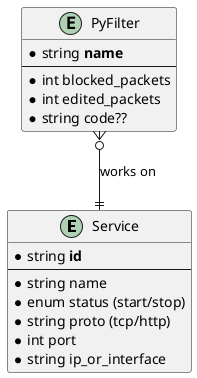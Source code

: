 @startuml nfproxydb


entity Service {
    *string **id** 
    --
    *string name
    *enum status (start/stop)
    *string proto (tcp/http)
    *int port
    *string ip_or_interface
}

entity PyFilter {
    *string **name**
    --
    *int blocked_packets
    *int edited_packets
    *string code??
}


PyFilter }o--|| Service : "works on"

@enduml